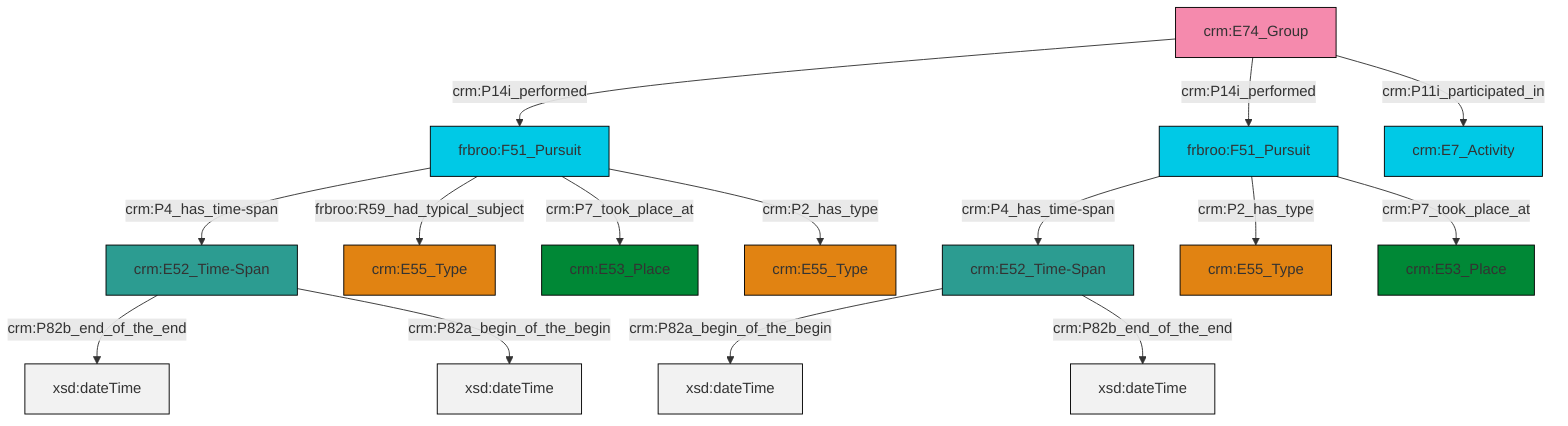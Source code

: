 graph TD
classDef Literal fill:#f2f2f2,stroke:#000000;
classDef CRM_Entity fill:#FFFFFF,stroke:#000000;
classDef Temporal_Entity fill:#00C9E6, stroke:#000000;
classDef Type fill:#E18312, stroke:#000000;
classDef Time-Span fill:#2C9C91, stroke:#000000;
classDef Appellation fill:#FFEB7F, stroke:#000000;
classDef Place fill:#008836, stroke:#000000;
classDef Persistent_Item fill:#B266B2, stroke:#000000;
classDef Conceptual_Object fill:#FFD700, stroke:#000000;
classDef Physical_Thing fill:#D2B48C, stroke:#000000;
classDef Actor fill:#f58aad, stroke:#000000;
classDef PC_Classes fill:#4ce600, stroke:#000000;
classDef Multi fill:#cccccc,stroke:#000000;

6["frbroo:F51_Pursuit"]:::Temporal_Entity -->|crm:P4_has_time-span| 7["crm:E52_Time-Span"]:::Time-Span
6["frbroo:F51_Pursuit"]:::Temporal_Entity -->|frbroo:R59_had_typical_subject| 11["crm:E55_Type"]:::Type
12["crm:E52_Time-Span"]:::Time-Span -->|crm:P82a_begin_of_the_begin| 13[xsd:dateTime]:::Literal
6["frbroo:F51_Pursuit"]:::Temporal_Entity -->|crm:P7_took_place_at| 4["crm:E53_Place"]:::Place
7["crm:E52_Time-Span"]:::Time-Span -->|crm:P82b_end_of_the_end| 15[xsd:dateTime]:::Literal
16["crm:E74_Group"]:::Actor -->|crm:P14i_performed| 6["frbroo:F51_Pursuit"]:::Temporal_Entity
2["frbroo:F51_Pursuit"]:::Temporal_Entity -->|crm:P4_has_time-span| 12["crm:E52_Time-Span"]:::Time-Span
12["crm:E52_Time-Span"]:::Time-Span -->|crm:P82b_end_of_the_end| 22[xsd:dateTime]:::Literal
2["frbroo:F51_Pursuit"]:::Temporal_Entity -->|crm:P2_has_type| 18["crm:E55_Type"]:::Type
7["crm:E52_Time-Span"]:::Time-Span -->|crm:P82a_begin_of_the_begin| 25[xsd:dateTime]:::Literal
16["crm:E74_Group"]:::Actor -->|crm:P14i_performed| 2["frbroo:F51_Pursuit"]:::Temporal_Entity
16["crm:E74_Group"]:::Actor -->|crm:P11i_participated_in| 26["crm:E7_Activity"]:::Temporal_Entity
2["frbroo:F51_Pursuit"]:::Temporal_Entity -->|crm:P7_took_place_at| 0["crm:E53_Place"]:::Place
6["frbroo:F51_Pursuit"]:::Temporal_Entity -->|crm:P2_has_type| 8["crm:E55_Type"]:::Type